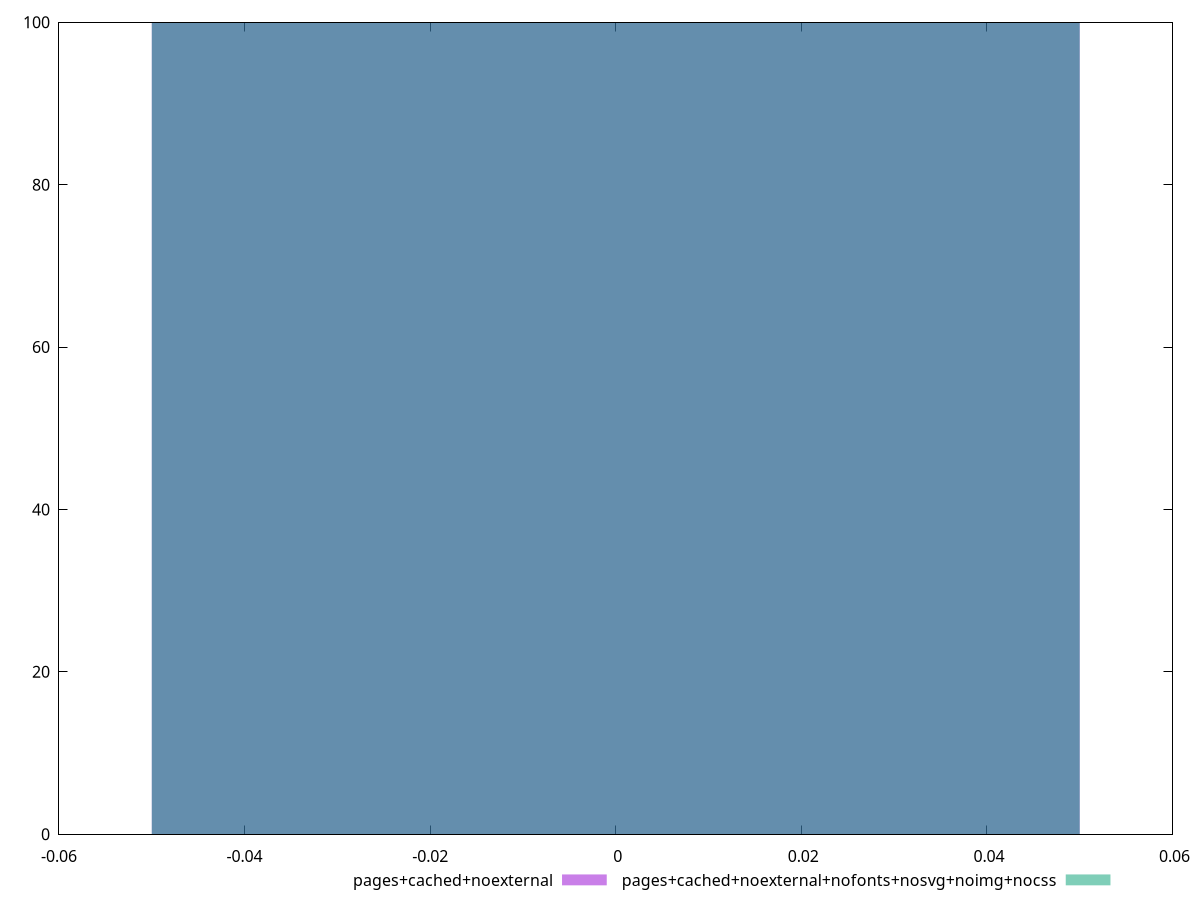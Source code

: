 $_pagesCachedNoexternal <<EOF
0 100
EOF
$_pagesCachedNoexternalNofontsNosvgNoimgNocss <<EOF
0 100
EOF
set key outside below
set terminal pngcairo
set output "report_00006_2020-11-02T20-21-41.718Z/efficient-animated-content/efficient-animated-content_pages+cached+noexternal_pages+cached+noexternal+nofonts+nosvg+noimg+nocss+hist.png"
set boxwidth 0.1
set style fill transparent solid 0.5 noborder
set yrange [0:100]
plot $_pagesCachedNoexternal title "pages+cached+noexternal" with boxes ,$_pagesCachedNoexternalNofontsNosvgNoimgNocss title "pages+cached+noexternal+nofonts+nosvg+noimg+nocss" with boxes ,